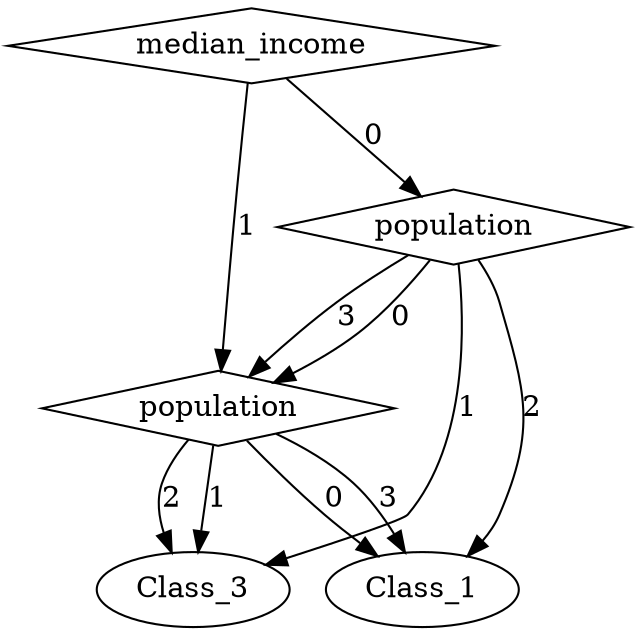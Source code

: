 digraph {
node [label=Class_1,style=""] Class_1
node [label=Class_3,style=""] Class_3
node [label=Class_3,style=""] Class_3
node [label=Class_1,style=""] Class_1
node [label=Class_1,style=""] Class_1
node [label=Class_3,style=""] Class_3
node [label=population,shape="diamond",style=""] 2
node [label=population,shape="diamond",style=""] 1
node [label=median_income,shape="diamond",style=""] 0

2 -> Class_1 [label="3"]
2 -> Class_3 [label="2"]
2 -> Class_3 [label="1"]
2 -> Class_1 [label="0"]
1 -> 2 [label="3"]
1 -> Class_1 [label="2"]
1 -> Class_3 [label="1"]
1 -> 2 [label="0"]
0 -> 2 [label="1"]
0 -> 1 [label="0"]
}